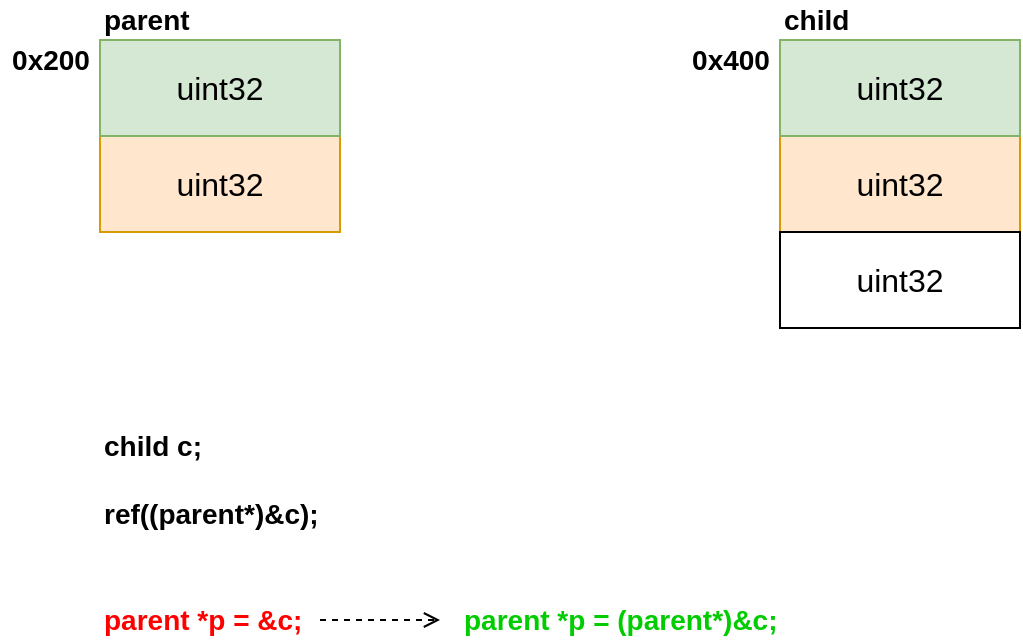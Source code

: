 <mxfile version="12.9.3" type="device" pages="5"><diagram id="kru9IBH4Ri31Gb5BZM5P" name="parent-child"><mxGraphModel dx="946" dy="725" grid="1" gridSize="10" guides="1" tooltips="1" connect="1" arrows="1" fold="1" page="1" pageScale="1" pageWidth="850" pageHeight="1100" math="0" shadow="0"><root><mxCell id="5DbLNetD_4hF-4wwgLay-0"/><mxCell id="5DbLNetD_4hF-4wwgLay-1" parent="5DbLNetD_4hF-4wwgLay-0"/><mxCell id="JrvMaLr9BZBiql_oRmWb-0" value="uint32" style="rounded=0;whiteSpace=wrap;html=1;fontSize=16;fillColor=#ffe6cc;strokeColor=#d79b00;" vertex="1" parent="5DbLNetD_4hF-4wwgLay-1"><mxGeometry x="220" y="98" width="120" height="48" as="geometry"/></mxCell><mxCell id="JrvMaLr9BZBiql_oRmWb-1" value="uint32" style="rounded=0;whiteSpace=wrap;html=1;fontSize=16;fillColor=#d5e8d4;strokeColor=#82b366;" vertex="1" parent="5DbLNetD_4hF-4wwgLay-1"><mxGeometry x="220" y="50" width="120" height="48" as="geometry"/></mxCell><mxCell id="ACS6s_vMQP-_vRD4aDJc-0" value="parent" style="text;html=1;align=left;verticalAlign=middle;resizable=0;points=[];autosize=1;fontSize=14;fontStyle=1" vertex="1" parent="5DbLNetD_4hF-4wwgLay-1"><mxGeometry x="220" y="30" width="60" height="20" as="geometry"/></mxCell><mxCell id="1eYDhkVuX6WRfRlPvSvM-0" value="0x200" style="text;html=1;align=center;verticalAlign=middle;resizable=0;points=[];autosize=1;fontSize=14;fontStyle=1" vertex="1" parent="5DbLNetD_4hF-4wwgLay-1"><mxGeometry x="170" y="50" width="50" height="20" as="geometry"/></mxCell><mxCell id="1eYDhkVuX6WRfRlPvSvM-1" value="uint32" style="rounded=0;whiteSpace=wrap;html=1;fontSize=16;fillColor=#ffe6cc;strokeColor=#d79b00;" vertex="1" parent="5DbLNetD_4hF-4wwgLay-1"><mxGeometry x="560" y="98" width="120" height="48" as="geometry"/></mxCell><mxCell id="1eYDhkVuX6WRfRlPvSvM-2" value="uint32" style="rounded=0;whiteSpace=wrap;html=1;fontSize=16;fillColor=#d5e8d4;strokeColor=#82b366;" vertex="1" parent="5DbLNetD_4hF-4wwgLay-1"><mxGeometry x="560" y="50" width="120" height="48" as="geometry"/></mxCell><mxCell id="1eYDhkVuX6WRfRlPvSvM-4" value="0x400" style="text;html=1;align=center;verticalAlign=middle;resizable=0;points=[];autosize=1;fontSize=14;fontStyle=1" vertex="1" parent="5DbLNetD_4hF-4wwgLay-1"><mxGeometry x="510" y="50" width="50" height="20" as="geometry"/></mxCell><mxCell id="1eYDhkVuX6WRfRlPvSvM-5" value="child" style="text;html=1;align=left;verticalAlign=middle;resizable=0;points=[];autosize=1;fontSize=14;fontStyle=1" vertex="1" parent="5DbLNetD_4hF-4wwgLay-1"><mxGeometry x="560" y="30" width="50" height="20" as="geometry"/></mxCell><mxCell id="1eYDhkVuX6WRfRlPvSvM-6" value="uint32" style="rounded=0;whiteSpace=wrap;html=1;fontSize=16;" vertex="1" parent="5DbLNetD_4hF-4wwgLay-1"><mxGeometry x="560" y="146" width="120" height="48" as="geometry"/></mxCell><mxCell id="1eYDhkVuX6WRfRlPvSvM-7" value="child c;&lt;br&gt;&lt;br&gt;ref((parent*)&amp;amp;c);" style="text;html=1;align=left;verticalAlign=middle;resizable=0;points=[];autosize=1;fontSize=14;fontStyle=1" vertex="1" parent="5DbLNetD_4hF-4wwgLay-1"><mxGeometry x="220" y="240" width="120" height="60" as="geometry"/></mxCell><mxCell id="1eYDhkVuX6WRfRlPvSvM-11" value="" style="edgeStyle=orthogonalEdgeStyle;rounded=0;orthogonalLoop=1;jettySize=auto;html=1;fontSize=16;fontColor=#00CC00;dashed=1;endArrow=open;endFill=0;" edge="1" parent="5DbLNetD_4hF-4wwgLay-1" source="1eYDhkVuX6WRfRlPvSvM-9"><mxGeometry relative="1" as="geometry"><mxPoint x="390" y="340" as="targetPoint"/></mxGeometry></mxCell><mxCell id="1eYDhkVuX6WRfRlPvSvM-9" value="parent *p = &amp;amp;c;" style="text;html=1;align=left;verticalAlign=middle;resizable=0;points=[];autosize=1;fontSize=14;fontStyle=1;fontColor=#FF0000;" vertex="1" parent="5DbLNetD_4hF-4wwgLay-1"><mxGeometry x="220" y="330" width="110" height="20" as="geometry"/></mxCell><mxCell id="1eYDhkVuX6WRfRlPvSvM-10" value="parent *p = (parent*)&amp;amp;c;" style="text;html=1;align=left;verticalAlign=middle;resizable=0;points=[];autosize=1;fontSize=14;fontStyle=1;fontColor=#00CC00;" vertex="1" parent="5DbLNetD_4hF-4wwgLay-1"><mxGeometry x="400" y="330" width="170" height="20" as="geometry"/></mxCell></root></mxGraphModel></diagram><diagram id="2BXCYrDBFJOWulZHRdaH" name="method"><mxGraphModel dx="946" dy="725" grid="1" gridSize="10" guides="1" tooltips="1" connect="1" arrows="1" fold="1" page="1" pageScale="1" pageWidth="850" pageHeight="1100" math="0" shadow="0"><root><mxCell id="0"/><mxCell id="1" parent="0"/><mxCell id="XCe4MVq0M49rXIRLn8JJ-4" value="" style="edgeStyle=orthogonalEdgeStyle;rounded=0;orthogonalLoop=1;jettySize=auto;html=1;dashed=1;endArrow=open;endFill=0;strokeColor=#000000;strokeWidth=2;fontSize=16;fontColor=#FF8000;" edge="1" parent="1"><mxGeometry relative="1" as="geometry"><mxPoint x="298" y="600" as="sourcePoint"/><mxPoint x="298" y="660" as="targetPoint"/></mxGeometry></mxCell><mxCell id="73ivhESCWj0LX90TXiei-1" value="" style="rounded=0;whiteSpace=wrap;html=1;strokeColor=#000000;fillColor=none;fontSize=16;fontColor=#FF8000;align=left;dashed=1;" vertex="1" parent="1"><mxGeometry x="153" y="100" width="290" height="480" as="geometry"/></mxCell><mxCell id="kObkNV6R9BsuNh34F7wZ-1" value="uint32" style="rounded=0;whiteSpace=wrap;html=1;fontSize=16;fillColor=#ffe6cc;strokeColor=#d79b00;" vertex="1" parent="1"><mxGeometry x="238" y="198" width="120" height="48" as="geometry"/></mxCell><mxCell id="kObkNV6R9BsuNh34F7wZ-2" value="uint32" style="rounded=0;whiteSpace=wrap;html=1;fontSize=16;fillColor=#d5e8d4;strokeColor=#82b366;" vertex="1" parent="1"><mxGeometry x="238" y="150" width="120" height="48" as="geometry"/></mxCell><mxCell id="kObkNV6R9BsuNh34F7wZ-3" value="parent" style="text;html=1;align=left;verticalAlign=middle;resizable=0;points=[];autosize=1;fontSize=14;fontStyle=1" vertex="1" parent="1"><mxGeometry x="238" y="130" width="60" height="20" as="geometry"/></mxCell><mxCell id="kObkNV6R9BsuNh34F7wZ-4" value="0x200" style="text;html=1;align=center;verticalAlign=middle;resizable=0;points=[];autosize=1;fontSize=14;fontStyle=1" vertex="1" parent="1"><mxGeometry x="188" y="150" width="50" height="20" as="geometry"/></mxCell><mxCell id="kObkNV6R9BsuNh34F7wZ-5" value="uint32" style="rounded=0;whiteSpace=wrap;html=1;fontSize=16;fillColor=#ffe6cc;strokeColor=#d79b00;" vertex="1" parent="1"><mxGeometry x="578" y="198" width="120" height="48" as="geometry"/></mxCell><mxCell id="kObkNV6R9BsuNh34F7wZ-6" value="uint32" style="rounded=0;whiteSpace=wrap;html=1;fontSize=16;fillColor=#d5e8d4;strokeColor=#82b366;" vertex="1" parent="1"><mxGeometry x="578" y="150" width="120" height="48" as="geometry"/></mxCell><mxCell id="kObkNV6R9BsuNh34F7wZ-7" value="0x400" style="text;html=1;align=center;verticalAlign=middle;resizable=0;points=[];autosize=1;fontSize=14;fontStyle=1" vertex="1" parent="1"><mxGeometry x="528" y="150" width="50" height="20" as="geometry"/></mxCell><mxCell id="kObkNV6R9BsuNh34F7wZ-8" value="child" style="text;html=1;align=left;verticalAlign=middle;resizable=0;points=[];autosize=1;fontSize=14;fontStyle=1" vertex="1" parent="1"><mxGeometry x="578" y="130" width="50" height="20" as="geometry"/></mxCell><mxCell id="kObkNV6R9BsuNh34F7wZ-9" value="parent_ops*" style="rounded=0;whiteSpace=wrap;html=1;fontSize=16;" vertex="1" parent="1"><mxGeometry x="578" y="246" width="120" height="48" as="geometry"/></mxCell><mxCell id="kObkNV6R9BsuNh34F7wZ-18" value="" style="edgeStyle=orthogonalEdgeStyle;rounded=0;orthogonalLoop=1;jettySize=auto;html=1;dashed=1;endArrow=open;endFill=0;fontSize=16;fontColor=#00CC00;strokeWidth=2;" edge="1" parent="1"><mxGeometry relative="1" as="geometry"><mxPoint x="298" y="330" as="sourcePoint"/><mxPoint x="298" y="400" as="targetPoint"/></mxGeometry></mxCell><mxCell id="kObkNV6R9BsuNh34F7wZ-10" value="parent_ops*" style="rounded=0;whiteSpace=wrap;html=1;fontSize=16;" vertex="1" parent="1"><mxGeometry x="238" y="246" width="120" height="48" as="geometry"/></mxCell><mxCell id="kObkNV6R9BsuNh34F7wZ-11" value="uint32" style="rounded=0;whiteSpace=wrap;html=1;fontSize=16;" vertex="1" parent="1"><mxGeometry x="578" y="294" width="120" height="48" as="geometry"/></mxCell><mxCell id="kObkNV6R9BsuNh34F7wZ-20" style="edgeStyle=orthogonalEdgeStyle;rounded=0;orthogonalLoop=1;jettySize=auto;html=1;exitX=1;exitY=0.5;exitDx=0;exitDy=0;entryX=0;entryY=0.5;entryDx=0;entryDy=0;dashed=1;endArrow=open;endFill=0;strokeWidth=2;fontSize=16;fontColor=#00CC00;" edge="1" parent="1" source="kObkNV6R9BsuNh34F7wZ-12" target="kObkNV6R9BsuNh34F7wZ-19"><mxGeometry relative="1" as="geometry"/></mxCell><mxCell id="kObkNV6R9BsuNh34F7wZ-12" value="read(parent*)" style="rounded=0;whiteSpace=wrap;html=1;fontSize=16;" vertex="1" parent="1"><mxGeometry x="238" y="440" width="120" height="48" as="geometry"/></mxCell><mxCell id="kObkNV6R9BsuNh34F7wZ-22" style="edgeStyle=orthogonalEdgeStyle;rounded=0;orthogonalLoop=1;jettySize=auto;html=1;exitX=1;exitY=0.5;exitDx=0;exitDy=0;entryX=0;entryY=0.5;entryDx=0;entryDy=0;dashed=1;endArrow=open;endFill=0;strokeWidth=2;fontSize=16;fontColor=#00CC00;" edge="1" parent="1" source="kObkNV6R9BsuNh34F7wZ-13" target="kObkNV6R9BsuNh34F7wZ-21"><mxGeometry relative="1" as="geometry"/></mxCell><mxCell id="kObkNV6R9BsuNh34F7wZ-13" value="write(parent*)" style="rounded=0;whiteSpace=wrap;html=1;fontSize=16;" vertex="1" parent="1"><mxGeometry x="238" y="488" width="120" height="48" as="geometry"/></mxCell><mxCell id="kObkNV6R9BsuNh34F7wZ-16" value="parent_ops" style="text;html=1;align=left;verticalAlign=middle;resizable=0;points=[];autosize=1;fontSize=14;fontStyle=1" vertex="1" parent="1"><mxGeometry x="238" y="420" width="90" height="20" as="geometry"/></mxCell><mxCell id="kObkNV6R9BsuNh34F7wZ-19" value="read_method_for_parent" style="rounded=0;whiteSpace=wrap;html=1;fontSize=16;" vertex="1" parent="1"><mxGeometry x="478" y="440" width="200" height="48" as="geometry"/></mxCell><mxCell id="kObkNV6R9BsuNh34F7wZ-21" value="write_method_for_child" style="rounded=0;whiteSpace=wrap;html=1;fontSize=16;fillColor=#ffffff;strokeColor=#000000;fontColor=#FF8000;" vertex="1" parent="1"><mxGeometry x="478" y="488" width="200" height="48" as="geometry"/></mxCell><mxCell id="XCe4MVq0M49rXIRLn8JJ-1" value="compile ?" style="text;html=1;align=left;verticalAlign=middle;resizable=0;points=[];autosize=1;fontSize=14;fontStyle=1" vertex="1" parent="1"><mxGeometry x="153" y="80" width="80" height="20" as="geometry"/></mxCell><mxCell id="XCe4MVq0M49rXIRLn8JJ-5" value="struct parent_ops*;&lt;br&gt;&lt;br&gt;typedef struct _parent&lt;br&gt;{&lt;br&gt;&amp;nbsp; &amp;nbsp; parent_ops *ops;&lt;br&gt;} parent;" style="text;html=1;align=left;verticalAlign=middle;resizable=0;points=[];autosize=1;fontSize=14;fontStyle=1" vertex="1" parent="1"><mxGeometry x="233" y="670" width="160" height="110" as="geometry"/></mxCell><mxCell id="XCe4MVq0M49rXIRLn8JJ-6" value="" style="edgeStyle=orthogonalEdgeStyle;rounded=0;orthogonalLoop=1;jettySize=auto;html=1;dashed=1;endArrow=open;endFill=0;strokeColor=#000000;strokeWidth=2;fontSize=16;fontColor=#FF8000;entryX=1.006;entryY=0.164;entryDx=0;entryDy=0;entryPerimeter=0;" edge="1" parent="1" target="XCe4MVq0M49rXIRLn8JJ-5"><mxGeometry relative="1" as="geometry"><mxPoint x="588" y="688" as="sourcePoint"/><mxPoint x="478" y="670" as="targetPoint"/></mxGeometry></mxCell><mxCell id="XCe4MVq0M49rXIRLn8JJ-8" value="solution" style="text;html=1;align=left;verticalAlign=middle;resizable=0;points=[];autosize=1;fontSize=14;fontStyle=1" vertex="1" parent="1"><mxGeometry x="595" y="678" width="70" height="20" as="geometry"/></mxCell></root></mxGraphModel></diagram><diagram id="qY0sbPU1_F3YU1jd4TRl" name="super"><mxGraphModel dx="946" dy="725" grid="1" gridSize="10" guides="1" tooltips="1" connect="1" arrows="1" fold="1" page="1" pageScale="1" pageWidth="850" pageHeight="1100" math="0" shadow="0"><root><mxCell id="5EaxMeBJp6raI2Ep8VJT-0"/><mxCell id="5EaxMeBJp6raI2Ep8VJT-1" parent="5EaxMeBJp6raI2Ep8VJT-0"/><mxCell id="5EaxMeBJp6raI2Ep8VJT-2" value="" style="rounded=0;whiteSpace=wrap;html=1;fontSize=16;fillColor=#dae8fc;strokeColor=#6c8ebf;" vertex="1" parent="5EaxMeBJp6raI2Ep8VJT-1"><mxGeometry x="20" y="20" width="36" height="48" as="geometry"/></mxCell><mxCell id="5EaxMeBJp6raI2Ep8VJT-3" value="parent" style="text;html=1;align=left;verticalAlign=middle;resizable=0;points=[];autosize=1;fontSize=14;fontStyle=1" vertex="1" parent="5EaxMeBJp6raI2Ep8VJT-1"><mxGeometry x="56" y="34" width="60" height="20" as="geometry"/></mxCell><mxCell id="5EaxMeBJp6raI2Ep8VJT-4" value="" style="rounded=0;whiteSpace=wrap;html=1;fontSize=16;fillColor=#fff2cc;strokeColor=#d6b656;" vertex="1" parent="5EaxMeBJp6raI2Ep8VJT-1"><mxGeometry x="130" y="20" width="36" height="48" as="geometry"/></mxCell><mxCell id="5EaxMeBJp6raI2Ep8VJT-5" value="child" style="text;html=1;align=left;verticalAlign=middle;resizable=0;points=[];autosize=1;fontSize=14;fontStyle=1" vertex="1" parent="5EaxMeBJp6raI2Ep8VJT-1"><mxGeometry x="166" y="34" width="50" height="20" as="geometry"/></mxCell><mxCell id="5EaxMeBJp6raI2Ep8VJT-6" value="" style="rounded=0;whiteSpace=wrap;html=1;fontSize=16;fillColor=#f8cecc;strokeColor=#b85450;" vertex="1" parent="5EaxMeBJp6raI2Ep8VJT-1"><mxGeometry x="237" y="20" width="36" height="48" as="geometry"/></mxCell><mxCell id="5EaxMeBJp6raI2Ep8VJT-7" value="parent_ops" style="text;html=1;align=left;verticalAlign=middle;resizable=0;points=[];autosize=1;fontSize=14;fontStyle=1" vertex="1" parent="5EaxMeBJp6raI2Ep8VJT-1"><mxGeometry x="273" y="34" width="90" height="20" as="geometry"/></mxCell><mxCell id="6hwJal8Mz6BC4xLCkb-7-0" value="" style="rounded=0;whiteSpace=wrap;html=1;fontSize=16;fillColor=#dae8fc;strokeColor=#6c8ebf;" vertex="1" parent="5EaxMeBJp6raI2Ep8VJT-1"><mxGeometry x="184" y="470" width="36" height="48" as="geometry"/></mxCell><mxCell id="6hwJal8Mz6BC4xLCkb-7-1" value="" style="rounded=0;whiteSpace=wrap;html=1;fontSize=16;fillColor=#fff2cc;strokeColor=#d6b656;" vertex="1" parent="5EaxMeBJp6raI2Ep8VJT-1"><mxGeometry x="184" y="580" width="36" height="48" as="geometry"/></mxCell><mxCell id="6hwJal8Mz6BC4xLCkb-7-2" style="edgeStyle=orthogonalEdgeStyle;rounded=0;orthogonalLoop=1;jettySize=auto;html=1;dashed=1;endArrow=open;endFill=0;strokeWidth=2;fontSize=16;fontColor=#00CC00;entryX=0.5;entryY=1;entryDx=0;entryDy=0;" edge="1" parent="5EaxMeBJp6raI2Ep8VJT-1" target="6hwJal8Mz6BC4xLCkb-7-4"><mxGeometry relative="1" as="geometry"><mxPoint x="238" y="700" as="targetPoint"/><mxPoint x="238" y="710" as="sourcePoint"/></mxGeometry></mxCell><mxCell id="6hwJal8Mz6BC4xLCkb-7-3" style="edgeStyle=orthogonalEdgeStyle;rounded=0;orthogonalLoop=1;jettySize=auto;html=1;exitX=0.5;exitY=0;exitDx=0;exitDy=0;entryX=0.5;entryY=1;entryDx=0;entryDy=0;dashed=1;endArrow=open;endFill=0;strokeWidth=2;fontSize=16;fontColor=#00CC00;" edge="1" parent="5EaxMeBJp6raI2Ep8VJT-1" source="6hwJal8Mz6BC4xLCkb-7-4" target="6hwJal8Mz6BC4xLCkb-7-5"><mxGeometry relative="1" as="geometry"/></mxCell><mxCell id="6hwJal8Mz6BC4xLCkb-7-4" value="" style="rounded=0;whiteSpace=wrap;html=1;fontSize=16;fillColor=#f8cecc;strokeColor=#b85450;" vertex="1" parent="5EaxMeBJp6raI2Ep8VJT-1"><mxGeometry x="220" y="580" width="36" height="48" as="geometry"/></mxCell><mxCell id="6hwJal8Mz6BC4xLCkb-7-5" value="" style="rounded=0;whiteSpace=wrap;html=1;fontSize=16;fillColor=#f8cecc;strokeColor=#b85450;" vertex="1" parent="5EaxMeBJp6raI2Ep8VJT-1"><mxGeometry x="220" y="470" width="36" height="48" as="geometry"/></mxCell><mxCell id="6hwJal8Mz6BC4xLCkb-7-6" value="read" style="text;html=1;align=left;verticalAlign=middle;resizable=0;points=[];autosize=1;fontSize=14;fontStyle=1" vertex="1" parent="5EaxMeBJp6raI2Ep8VJT-1"><mxGeometry x="244" y="660" width="50" height="20" as="geometry"/></mxCell><mxCell id="6hwJal8Mz6BC4xLCkb-7-7" value="super-&amp;gt;read()" style="text;html=1;align=left;verticalAlign=middle;resizable=0;points=[];autosize=1;fontSize=14;fontStyle=1" vertex="1" parent="5EaxMeBJp6raI2Ep8VJT-1"><mxGeometry x="237" y="540" width="110" height="20" as="geometry"/></mxCell><mxCell id="6hwJal8Mz6BC4xLCkb-7-8" value="parent p;&lt;br&gt;child c;&lt;br&gt;&lt;br&gt;p.ops = { read_parent };&lt;br&gt;c.ops = { read_child };&lt;br&gt;&lt;br&gt;void read_child(parent* p)&lt;br&gt;{&lt;br&gt;&amp;nbsp; &amp;nbsp; // do someting&lt;br&gt;&lt;br&gt;&amp;nbsp; &amp;nbsp; p-&amp;gt;ops-&amp;gt;read(p);&lt;br&gt;}" style="text;html=1;align=left;verticalAlign=middle;resizable=0;points=[];autosize=1;fontSize=16;fontColor=#000000;" vertex="1" parent="5EaxMeBJp6raI2Ep8VJT-1"><mxGeometry x="467" y="470" width="200" height="230" as="geometry"/></mxCell><mxCell id="6hwJal8Mz6BC4xLCkb-7-11" style="edgeStyle=orthogonalEdgeStyle;rounded=0;orthogonalLoop=1;jettySize=auto;html=1;exitX=1;exitY=0.5;exitDx=0;exitDy=0;entryX=0;entryY=0.5;entryDx=0;entryDy=0;dashed=1;endArrow=open;endFill=0;strokeWidth=2;fontSize=16;fontColor=#000000;" edge="1" parent="5EaxMeBJp6raI2Ep8VJT-1" source="6hwJal8Mz6BC4xLCkb-7-9" target="6hwJal8Mz6BC4xLCkb-7-10"><mxGeometry relative="1" as="geometry"/></mxCell><mxCell id="6hwJal8Mz6BC4xLCkb-7-9" value="" style="rounded=0;whiteSpace=wrap;html=1;fontSize=16;fillColor=#dae8fc;strokeColor=#6c8ebf;" vertex="1" parent="5EaxMeBJp6raI2Ep8VJT-1"><mxGeometry x="162" y="150" width="36" height="48" as="geometry"/></mxCell><mxCell id="6hwJal8Mz6BC4xLCkb-7-10" value="" style="rounded=0;whiteSpace=wrap;html=1;fontSize=16;fillColor=#f8cecc;strokeColor=#b85450;" vertex="1" parent="5EaxMeBJp6raI2Ep8VJT-1"><mxGeometry x="311" y="150" width="36" height="48" as="geometry"/></mxCell><mxCell id="6hwJal8Mz6BC4xLCkb-7-12" value="contains" style="text;html=1;align=left;verticalAlign=middle;resizable=0;points=[];autosize=1;fontSize=14;fontStyle=1" vertex="1" parent="5EaxMeBJp6raI2Ep8VJT-1"><mxGeometry x="224" y="150" width="70" height="20" as="geometry"/></mxCell><mxCell id="6hwJal8Mz6BC4xLCkb-7-14" style="edgeStyle=orthogonalEdgeStyle;rounded=0;orthogonalLoop=1;jettySize=auto;html=1;exitX=0.5;exitY=0;exitDx=0;exitDy=0;entryX=0.5;entryY=1;entryDx=0;entryDy=0;dashed=1;endArrow=open;endFill=0;strokeWidth=2;fontSize=16;fontColor=#000000;" edge="1" parent="5EaxMeBJp6raI2Ep8VJT-1" source="6hwJal8Mz6BC4xLCkb-7-13" target="6hwJal8Mz6BC4xLCkb-7-9"><mxGeometry relative="1" as="geometry"/></mxCell><mxCell id="6hwJal8Mz6BC4xLCkb-7-13" value="" style="rounded=0;whiteSpace=wrap;html=1;fontSize=16;fillColor=#fff2cc;strokeColor=#d6b656;" vertex="1" parent="5EaxMeBJp6raI2Ep8VJT-1"><mxGeometry x="162" y="260" width="36" height="48" as="geometry"/></mxCell><mxCell id="6hwJal8Mz6BC4xLCkb-7-16" value="child c;&lt;br&gt;&lt;br&gt;c.parent.ops = { read_child };&lt;br&gt;&lt;br&gt;void read_child(parent* p)&lt;br&gt;{&lt;br&gt;&amp;nbsp; &amp;nbsp; child *c = (child*)p;&lt;br&gt;&lt;br&gt;&amp;nbsp; &amp;nbsp; c-&amp;gt;extra_not_in_parent = 0;&lt;br&gt;}" style="text;html=1;align=left;verticalAlign=middle;resizable=0;points=[];autosize=1;fontSize=16;fontColor=#000000;" vertex="1" parent="5EaxMeBJp6raI2Ep8VJT-1"><mxGeometry x="458" y="150" width="230" height="200" as="geometry"/></mxCell></root></mxGraphModel></diagram><diagram id="kH_JIQ9zh6ksBBxBKAoq" name="shared-method"><mxGraphModel dx="946" dy="725" grid="1" gridSize="10" guides="1" tooltips="1" connect="1" arrows="1" fold="1" page="1" pageScale="1" pageWidth="850" pageHeight="1100" math="0" shadow="0"><root><mxCell id="yJv2mVOXGtavHK0bPYor-0"/><mxCell id="yJv2mVOXGtavHK0bPYor-1" parent="yJv2mVOXGtavHK0bPYor-0"/><mxCell id="wcay-reTO5_j0qgFYzjn-0" value="" style="rounded=0;whiteSpace=wrap;html=1;fontSize=16;fillColor=#dae8fc;strokeColor=#6c8ebf;" vertex="1" parent="yJv2mVOXGtavHK0bPYor-1"><mxGeometry x="20" y="20" width="36" height="48" as="geometry"/></mxCell><mxCell id="wcay-reTO5_j0qgFYzjn-1" value="parent" style="text;html=1;align=left;verticalAlign=middle;resizable=0;points=[];autosize=1;fontSize=14;fontStyle=1" vertex="1" parent="yJv2mVOXGtavHK0bPYor-1"><mxGeometry x="56" y="34" width="60" height="20" as="geometry"/></mxCell><mxCell id="wcay-reTO5_j0qgFYzjn-2" value="" style="rounded=0;whiteSpace=wrap;html=1;fontSize=16;fillColor=#fff2cc;strokeColor=#d6b656;" vertex="1" parent="yJv2mVOXGtavHK0bPYor-1"><mxGeometry x="130" y="20" width="36" height="48" as="geometry"/></mxCell><mxCell id="wcay-reTO5_j0qgFYzjn-3" value="child" style="text;html=1;align=left;verticalAlign=middle;resizable=0;points=[];autosize=1;fontSize=14;fontStyle=1" vertex="1" parent="yJv2mVOXGtavHK0bPYor-1"><mxGeometry x="166" y="34" width="50" height="20" as="geometry"/></mxCell><mxCell id="wcay-reTO5_j0qgFYzjn-4" value="" style="rounded=0;whiteSpace=wrap;html=1;fontSize=16;fillColor=#f8cecc;strokeColor=#b85450;" vertex="1" parent="yJv2mVOXGtavHK0bPYor-1"><mxGeometry x="237" y="20" width="36" height="48" as="geometry"/></mxCell><mxCell id="wcay-reTO5_j0qgFYzjn-5" value="parent_ops" style="text;html=1;align=left;verticalAlign=middle;resizable=0;points=[];autosize=1;fontSize=14;fontStyle=1" vertex="1" parent="yJv2mVOXGtavHK0bPYor-1"><mxGeometry x="273" y="34" width="90" height="20" as="geometry"/></mxCell><mxCell id="wcay-reTO5_j0qgFYzjn-6" value="" style="rounded=0;whiteSpace=wrap;html=1;fontSize=16;fillColor=#dae8fc;strokeColor=#6c8ebf;" vertex="1" parent="yJv2mVOXGtavHK0bPYor-1"><mxGeometry x="269" y="144" width="36" height="48" as="geometry"/></mxCell><mxCell id="wcay-reTO5_j0qgFYzjn-7" value="" style="rounded=0;whiteSpace=wrap;html=1;fontSize=16;fillColor=#fff2cc;strokeColor=#d6b656;" vertex="1" parent="yJv2mVOXGtavHK0bPYor-1"><mxGeometry x="529" y="144" width="36" height="48" as="geometry"/></mxCell><mxCell id="wcay-reTO5_j0qgFYzjn-14" style="edgeStyle=orthogonalEdgeStyle;rounded=0;orthogonalLoop=1;jettySize=auto;html=1;exitX=0.5;exitY=1;exitDx=0;exitDy=0;entryX=0;entryY=0.25;entryDx=0;entryDy=0;dashed=1;endArrow=open;endFill=0;strokeWidth=2;fontSize=16;fontColor=#000000;" edge="1" parent="yJv2mVOXGtavHK0bPYor-1" source="wcay-reTO5_j0qgFYzjn-8" target="wcay-reTO5_j0qgFYzjn-13"><mxGeometry relative="1" as="geometry"/></mxCell><mxCell id="wcay-reTO5_j0qgFYzjn-8" value="" style="rounded=0;whiteSpace=wrap;html=1;fontSize=16;fillColor=#f8cecc;strokeColor=#b85450;" vertex="1" parent="yJv2mVOXGtavHK0bPYor-1"><mxGeometry x="305" y="144" width="36" height="48" as="geometry"/></mxCell><mxCell id="wcay-reTO5_j0qgFYzjn-15" style="edgeStyle=orthogonalEdgeStyle;rounded=0;orthogonalLoop=1;jettySize=auto;html=1;exitX=0.5;exitY=1;exitDx=0;exitDy=0;entryX=1;entryY=0.25;entryDx=0;entryDy=0;dashed=1;endArrow=open;endFill=0;strokeWidth=2;fontSize=16;fontColor=#000000;" edge="1" parent="yJv2mVOXGtavHK0bPYor-1" source="wcay-reTO5_j0qgFYzjn-9" target="wcay-reTO5_j0qgFYzjn-13"><mxGeometry relative="1" as="geometry"/></mxCell><mxCell id="wcay-reTO5_j0qgFYzjn-9" value="" style="rounded=0;whiteSpace=wrap;html=1;fontSize=16;fillColor=#f8cecc;strokeColor=#b85450;" vertex="1" parent="yJv2mVOXGtavHK0bPYor-1"><mxGeometry x="565" y="144" width="36" height="48" as="geometry"/></mxCell><mxCell id="wcay-reTO5_j0qgFYzjn-16" style="edgeStyle=orthogonalEdgeStyle;rounded=0;orthogonalLoop=1;jettySize=auto;html=1;exitX=0;exitY=0.75;exitDx=0;exitDy=0;entryX=0;entryY=0.5;entryDx=0;entryDy=0;dashed=1;endArrow=open;endFill=0;strokeWidth=2;fontSize=16;fontColor=#000000;strokeColor=#FF8000;" edge="1" parent="yJv2mVOXGtavHK0bPYor-1" source="wcay-reTO5_j0qgFYzjn-13" target="wcay-reTO5_j0qgFYzjn-6"><mxGeometry relative="1" as="geometry"/></mxCell><mxCell id="wcay-reTO5_j0qgFYzjn-17" style="edgeStyle=orthogonalEdgeStyle;rounded=0;orthogonalLoop=1;jettySize=auto;html=1;exitX=1;exitY=0.75;exitDx=0;exitDy=0;entryX=0;entryY=0.5;entryDx=0;entryDy=0;dashed=1;endArrow=open;endFill=0;strokeWidth=2;fontSize=16;fontColor=#000000;strokeColor=#FF8000;" edge="1" parent="yJv2mVOXGtavHK0bPYor-1" source="wcay-reTO5_j0qgFYzjn-13" target="wcay-reTO5_j0qgFYzjn-7"><mxGeometry relative="1" as="geometry"/></mxCell><mxCell id="wcay-reTO5_j0qgFYzjn-13" value="read" style="rounded=0;whiteSpace=wrap;html=1;fontSize=16;fillColor=#ffffff;strokeColor=#000000;" vertex="1" parent="yJv2mVOXGtavHK0bPYor-1"><mxGeometry x="389" y="274" width="96" height="48" as="geometry"/></mxCell><mxCell id="wcay-reTO5_j0qgFYzjn-18" value="operates" style="text;html=1;align=left;verticalAlign=middle;resizable=0;points=[];autosize=1;fontSize=14;fontStyle=1;fontColor=#FF8000;" vertex="1" parent="yJv2mVOXGtavHK0bPYor-1"><mxGeometry x="250" y="224" width="70" height="20" as="geometry"/></mxCell><mxCell id="wcay-reTO5_j0qgFYzjn-19" value="operates" style="text;html=1;align=left;verticalAlign=middle;resizable=0;points=[];autosize=1;fontSize=14;fontStyle=1;fontColor=#FF8000;" vertex="1" parent="yJv2mVOXGtavHK0bPYor-1"><mxGeometry x="508" y="224" width="70" height="20" as="geometry"/></mxCell><mxCell id="wcay-reTO5_j0qgFYzjn-20" value="0x200" style="text;html=1;align=left;verticalAlign=middle;resizable=0;points=[];autosize=1;fontSize=14;fontStyle=1" vertex="1" parent="yJv2mVOXGtavHK0bPYor-1"><mxGeometry x="269" y="124" width="50" height="20" as="geometry"/></mxCell><mxCell id="wcay-reTO5_j0qgFYzjn-21" value="0x400" style="text;html=1;align=left;verticalAlign=middle;resizable=0;points=[];autosize=1;fontSize=14;fontStyle=1" vertex="1" parent="yJv2mVOXGtavHK0bPYor-1"><mxGeometry x="529" y="124" width="50" height="20" as="geometry"/></mxCell><mxCell id="wcay-reTO5_j0qgFYzjn-26" style="edgeStyle=orthogonalEdgeStyle;rounded=0;orthogonalLoop=1;jettySize=auto;html=1;dashed=1;endArrow=open;endFill=0;strokeColor=#000000;strokeWidth=2;fontSize=16;fontColor=#000000;entryX=1;entryY=0.5;entryDx=0;entryDy=0;" edge="1" parent="yJv2mVOXGtavHK0bPYor-1" target="wcay-reTO5_j0qgFYzjn-23"><mxGeometry relative="1" as="geometry"><mxPoint x="452.5" y="526" as="targetPoint"/><mxPoint x="472.5" y="526" as="sourcePoint"/></mxGeometry></mxCell><mxCell id="wcay-reTO5_j0qgFYzjn-23" value="0x200" style="rounded=0;whiteSpace=wrap;html=1;fontSize=16;fillColor=#ffffff;strokeColor=#000000;" vertex="1" parent="yJv2mVOXGtavHK0bPYor-1"><mxGeometry x="281.5" y="502" width="96" height="48" as="geometry"/></mxCell><mxCell id="wcay-reTO5_j0qgFYzjn-24" value="0x400" style="rounded=0;whiteSpace=wrap;html=1;fontSize=16;fillColor=#ffffff;strokeColor=#000000;" vertex="1" parent="yJv2mVOXGtavHK0bPYor-1"><mxGeometry x="281.5" y="454" width="96" height="48" as="geometry"/></mxCell><mxCell id="wcay-reTO5_j0qgFYzjn-27" value="read(parent)" style="text;html=1;align=left;verticalAlign=middle;resizable=0;points=[];autosize=1;fontSize=14;fontStyle=1" vertex="1" parent="yJv2mVOXGtavHK0bPYor-1"><mxGeometry x="492.5" y="516" width="100" height="20" as="geometry"/></mxCell><mxCell id="wcay-reTO5_j0qgFYzjn-28" style="edgeStyle=orthogonalEdgeStyle;rounded=0;orthogonalLoop=1;jettySize=auto;html=1;dashed=1;endArrow=open;endFill=0;strokeColor=#000000;strokeWidth=2;fontSize=16;fontColor=#000000;entryX=1;entryY=0.5;entryDx=0;entryDy=0;" edge="1" parent="yJv2mVOXGtavHK0bPYor-1" target="wcay-reTO5_j0qgFYzjn-24"><mxGeometry relative="1" as="geometry"><mxPoint x="388" y="477.5" as="targetPoint"/><mxPoint x="472.5" y="478" as="sourcePoint"/></mxGeometry></mxCell><mxCell id="wcay-reTO5_j0qgFYzjn-29" value="read(child)" style="text;html=1;align=left;verticalAlign=middle;resizable=0;points=[];autosize=1;fontSize=14;fontStyle=1" vertex="1" parent="yJv2mVOXGtavHK0bPYor-1"><mxGeometry x="492.5" y="468" width="90" height="20" as="geometry"/></mxCell><mxCell id="wcay-reTO5_j0qgFYzjn-30" value="stack" style="text;html=1;align=left;verticalAlign=middle;resizable=0;points=[];autosize=1;fontSize=14;fontStyle=1" vertex="1" parent="yJv2mVOXGtavHK0bPYor-1"><mxGeometry x="281.5" y="434" width="50" height="20" as="geometry"/></mxCell><mxCell id="wcay-reTO5_j0qgFYzjn-31" style="edgeStyle=orthogonalEdgeStyle;rounded=0;orthogonalLoop=1;jettySize=auto;html=1;dashed=1;endArrow=open;endFill=0;strokeColor=#000000;strokeWidth=2;fontSize=16;fontColor=#000000;" edge="1" parent="yJv2mVOXGtavHK0bPYor-1"><mxGeometry relative="1" as="geometry"><mxPoint x="440" y="420" as="targetPoint"/><mxPoint x="440" y="350" as="sourcePoint"/></mxGeometry></mxCell></root></mxGraphModel></diagram><diagram id="OcHQbHXg2IMxqxuUQLi7" name="interface"><mxGraphModel dx="946" dy="725" grid="1" gridSize="10" guides="1" tooltips="1" connect="1" arrows="1" fold="1" page="1" pageScale="1" pageWidth="850" pageHeight="1100" math="0" shadow="0"><root><mxCell id="wtqiKBCdidKdi8uYvHWw-0"/><mxCell id="wtqiKBCdidKdi8uYvHWw-1" parent="wtqiKBCdidKdi8uYvHWw-0"/><mxCell id="yVVz0QQT_TBfTIv3c3fr-0" value="" style="rounded=0;whiteSpace=wrap;html=1;fontSize=16;fillColor=#dae8fc;strokeColor=#6c8ebf;" vertex="1" parent="wtqiKBCdidKdi8uYvHWw-1"><mxGeometry x="20" y="20" width="36" height="48" as="geometry"/></mxCell><mxCell id="yVVz0QQT_TBfTIv3c3fr-1" value="parent" style="text;html=1;align=left;verticalAlign=middle;resizable=0;points=[];autosize=1;fontSize=14;fontStyle=1" vertex="1" parent="wtqiKBCdidKdi8uYvHWw-1"><mxGeometry x="56" y="34" width="60" height="20" as="geometry"/></mxCell><mxCell id="yVVz0QQT_TBfTIv3c3fr-4" value="" style="rounded=0;whiteSpace=wrap;html=1;fontSize=16;fillColor=#f8cecc;strokeColor=#b85450;" vertex="1" parent="wtqiKBCdidKdi8uYvHWw-1"><mxGeometry x="150" y="20" width="36" height="48" as="geometry"/></mxCell><mxCell id="yVVz0QQT_TBfTIv3c3fr-5" value="parent_ops" style="text;html=1;align=left;verticalAlign=middle;resizable=0;points=[];autosize=1;fontSize=14;fontStyle=1" vertex="1" parent="wtqiKBCdidKdi8uYvHWw-1"><mxGeometry x="186" y="34" width="90" height="20" as="geometry"/></mxCell><mxCell id="yVVz0QQT_TBfTIv3c3fr-6" value="" style="rounded=0;whiteSpace=wrap;html=1;fontSize=16;fillColor=#dae8fc;strokeColor=#6c8ebf;" vertex="1" parent="wtqiKBCdidKdi8uYvHWw-1"><mxGeometry x="230" y="240" width="36" height="48" as="geometry"/></mxCell><mxCell id="yVVz0QQT_TBfTIv3c3fr-7" value="" style="rounded=0;whiteSpace=wrap;html=1;fontSize=16;fillColor=#f8cecc;strokeColor=#b85450;" vertex="1" parent="wtqiKBCdidKdi8uYvHWw-1"><mxGeometry x="266" y="240" width="36" height="48" as="geometry"/></mxCell><mxCell id="yVVz0QQT_TBfTIv3c3fr-8" value="" style="rounded=0;whiteSpace=wrap;html=1;fontSize=16;fillColor=#f8cecc;strokeColor=#b85450;" vertex="1" parent="wtqiKBCdidKdi8uYvHWw-1"><mxGeometry x="266" y="130" width="36" height="48" as="geometry"/></mxCell><mxCell id="yVVz0QQT_TBfTIv3c3fr-9" value="interface{} ---&amp;gt;&amp;nbsp; read(parent*)" style="text;html=1;align=left;verticalAlign=middle;resizable=0;points=[];autosize=1;fontSize=14;fontStyle=3" vertex="1" parent="wtqiKBCdidKdi8uYvHWw-1"><mxGeometry x="370" y="144" width="210" height="20" as="geometry"/></mxCell><mxCell id="yVVz0QQT_TBfTIv3c3fr-10" value="parent_ops as_interface(parent* p)&lt;br&gt;{&lt;br&gt;&amp;nbsp; &amp;nbsp; return p-&amp;gt;ops;&lt;br&gt;}&lt;br&gt;&lt;br&gt;void call_interface(parent_ops p_ops, parent *p)&lt;br&gt;{&lt;br&gt;&amp;nbsp; &amp;nbsp; p_ops-&amp;gt;read(p);&lt;br&gt;}&lt;br&gt;&lt;br&gt;parent p = { ... };&lt;br&gt;call_interface(as_interface(&amp;amp;p), &amp;amp;p);" style="text;html=1;align=left;verticalAlign=middle;resizable=0;points=[];autosize=1;fontSize=14;fontStyle=3" vertex="1" parent="wtqiKBCdidKdi8uYvHWw-1"><mxGeometry x="370" y="240" width="340" height="210" as="geometry"/></mxCell></root></mxGraphModel></diagram></mxfile>